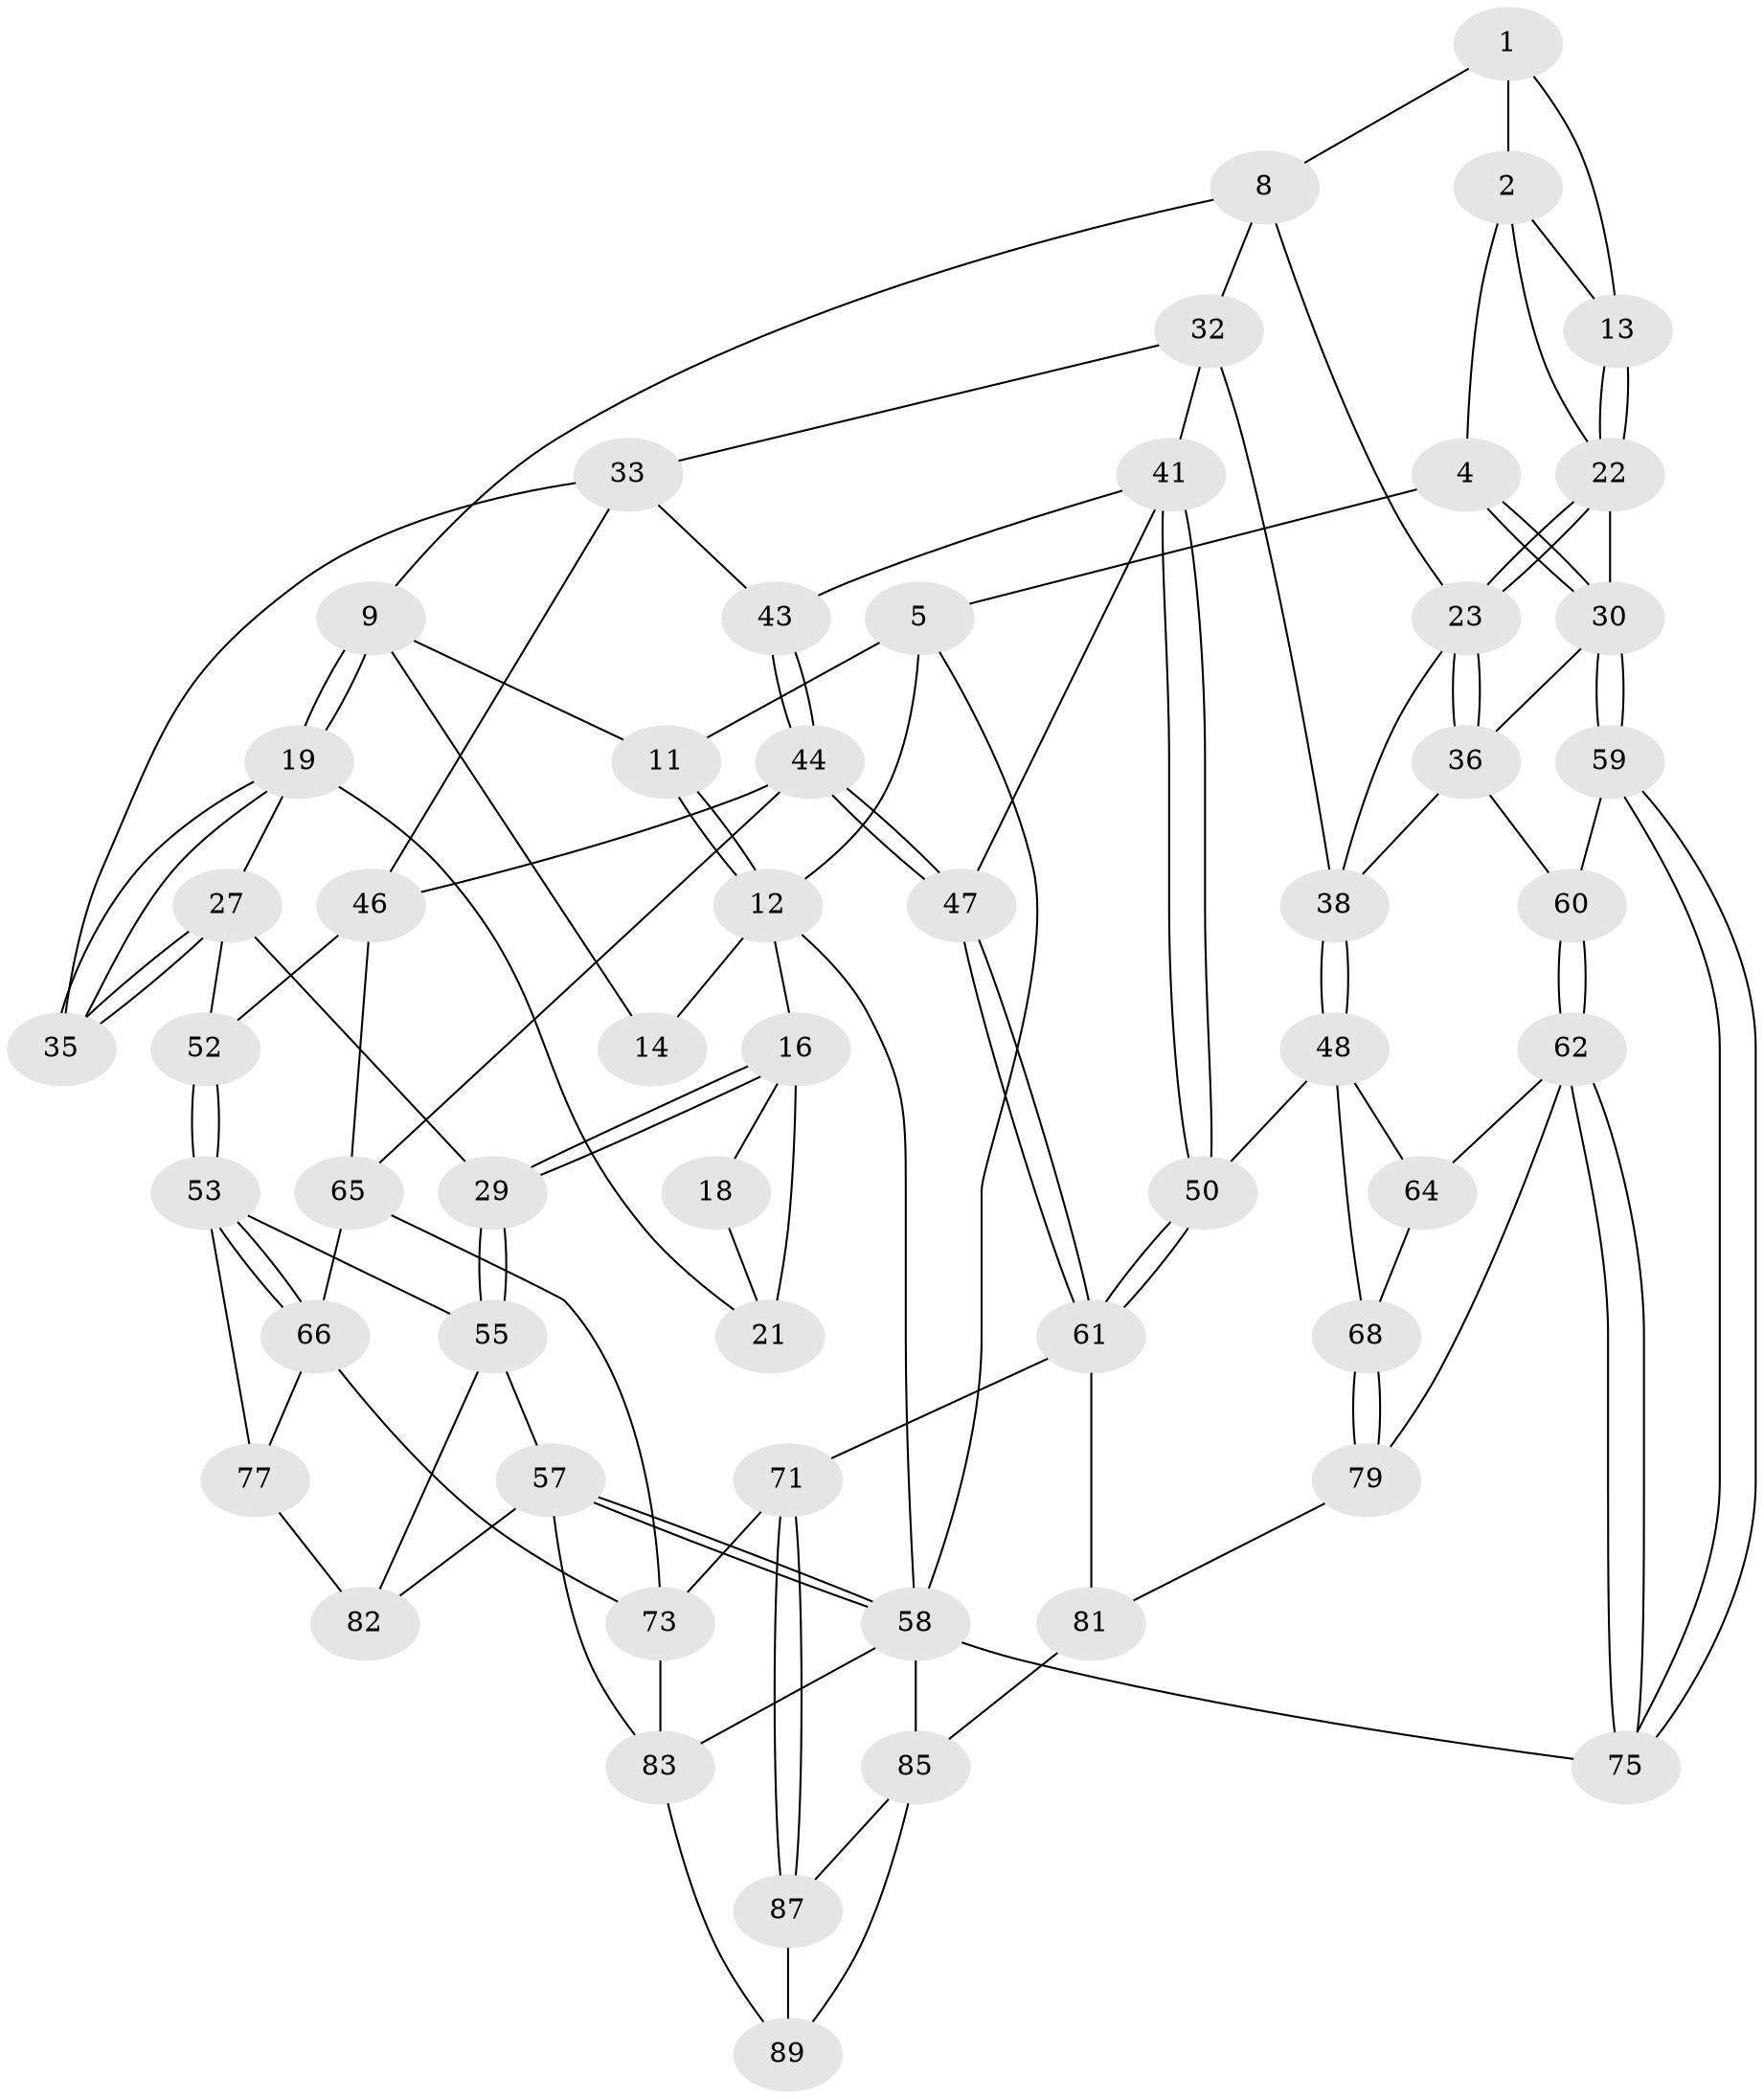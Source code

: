 // original degree distribution, {3: 0.044444444444444446, 4: 0.25555555555555554, 5: 0.4222222222222222, 6: 0.2777777777777778}
// Generated by graph-tools (version 1.1) at 2025/42/03/06/25 10:42:28]
// undirected, 55 vertices, 123 edges
graph export_dot {
graph [start="1"]
  node [color=gray90,style=filled];
  1 [pos="+0.7656204609290161+0.035976245803514516",super="+7"];
  2 [pos="+0.8830521495479728+0.17223610513293158",super="+3"];
  4 [pos="+1+0"];
  5 [pos="+1+0",super="+6"];
  8 [pos="+0.6173219244284649+0.26029034449521143",super="+25"];
  9 [pos="+0.435941287820959+0.1262941041146033",super="+10"];
  11 [pos="+0.4495229639179979+0"];
  12 [pos="+0+0",super="+15"];
  13 [pos="+0.8275457715796732+0.2148328637252316"];
  14 [pos="+0.20486448847360628+0.13103753832409923"];
  16 [pos="+0+0.22627950491006993",super="+17"];
  18 [pos="+0.1712653959113708+0.16060456515512897"];
  19 [pos="+0.37150128798179505+0.2895350531024617",super="+20"];
  21 [pos="+0.14240304790295985+0.26549207115470286"];
  22 [pos="+0.8474989326438184+0.3274898971629106",super="+26"];
  23 [pos="+0.8093153995799828+0.36036343119447073",super="+24"];
  27 [pos="+0.12851597755598762+0.36258018866713465",super="+28"];
  29 [pos="+0+0.4394277949961698"];
  30 [pos="+1+0.48683683164613567",super="+31"];
  32 [pos="+0.6351221647815463+0.37634584708106245",super="+40"];
  33 [pos="+0.5324569172690067+0.463901292447486",super="+34"];
  35 [pos="+0.36017827863755725+0.46915035584772696"];
  36 [pos="+0.849779846031057+0.5101655605955625",super="+37"];
  38 [pos="+0.8336513152882047+0.5354066124016592",super="+39"];
  41 [pos="+0.6462956042486537+0.5505523974487726",super="+42"];
  43 [pos="+0.5410559896431378+0.47645761663368086"];
  44 [pos="+0.5248587677022346+0.6341749162829927",super="+45"];
  46 [pos="+0.35033892026211977+0.5043435595302088",super="+51"];
  47 [pos="+0.5665679024036686+0.6458564933379928"];
  48 [pos="+0.8328137855768679+0.5404611322883065",super="+49"];
  50 [pos="+0.6449179827030943+0.6770389393843054"];
  52 [pos="+0.10373809052807648+0.4848881987684037"];
  53 [pos="+0.1334104408509256+0.6567746699049803",super="+54"];
  55 [pos="+0+0.6229041915899",super="+56"];
  57 [pos="+0+1",super="+84"];
  58 [pos="+0+1",super="+74"];
  59 [pos="+1+0.5635082973351252"];
  60 [pos="+0.9046987960430389+0.539424556554112"];
  61 [pos="+0.6377523266329568+0.6803796696910225",super="+70"];
  62 [pos="+1+0.7287436633919984",super="+63"];
  64 [pos="+0.8831821863878823+0.6380278406539065"];
  65 [pos="+0.27665146371976307+0.6323521497720062",super="+67"];
  66 [pos="+0.27512918002934306+0.633445478118676",super="+76"];
  68 [pos="+0.6991858424796544+0.6946684936240729",super="+69"];
  71 [pos="+0.4837291398857042+0.8457804369008012",super="+72"];
  73 [pos="+0.4198303655169391+0.8508313558529395",super="+78"];
  75 [pos="+1+0.7283610468831188"];
  77 [pos="+0.1268732572329161+0.7816974446315755"];
  79 [pos="+0.9102969209639518+0.7677784556517516",super="+80"];
  81 [pos="+0.7797377318757315+1"];
  82 [pos="+0.06917924581665831+0.8154485796240667"];
  83 [pos="+0.16567413894461488+1",super="+90"];
  85 [pos="+0.8056531004697816+1",super="+86"];
  87 [pos="+0.663778749071933+1",super="+88"];
  89 [pos="+0.42734808933199203+1"];
  1 -- 2;
  1 -- 8;
  1 -- 13;
  2 -- 13;
  2 -- 4;
  2 -- 22;
  4 -- 5;
  4 -- 30;
  4 -- 30;
  5 -- 12;
  5 -- 11;
  5 -- 58;
  8 -- 9;
  8 -- 32;
  8 -- 23;
  9 -- 19;
  9 -- 19;
  9 -- 11;
  9 -- 14;
  11 -- 12;
  11 -- 12;
  12 -- 58;
  12 -- 16;
  12 -- 14;
  13 -- 22;
  13 -- 22;
  16 -- 29;
  16 -- 29;
  16 -- 18;
  16 -- 21;
  18 -- 21;
  19 -- 35;
  19 -- 35;
  19 -- 27;
  19 -- 21;
  22 -- 23;
  22 -- 23;
  22 -- 30;
  23 -- 36;
  23 -- 36;
  23 -- 38;
  27 -- 35;
  27 -- 35;
  27 -- 52;
  27 -- 29;
  29 -- 55;
  29 -- 55;
  30 -- 59;
  30 -- 59;
  30 -- 36;
  32 -- 33;
  32 -- 41;
  32 -- 38;
  33 -- 43;
  33 -- 35;
  33 -- 46;
  36 -- 38;
  36 -- 60;
  38 -- 48;
  38 -- 48;
  41 -- 50;
  41 -- 50;
  41 -- 43;
  41 -- 47;
  43 -- 44;
  43 -- 44;
  44 -- 47;
  44 -- 47;
  44 -- 46;
  44 -- 65;
  46 -- 65;
  46 -- 52;
  47 -- 61;
  47 -- 61;
  48 -- 64;
  48 -- 50;
  48 -- 68;
  50 -- 61;
  50 -- 61;
  52 -- 53;
  52 -- 53;
  53 -- 66;
  53 -- 66;
  53 -- 77;
  53 -- 55;
  55 -- 57;
  55 -- 82;
  57 -- 58;
  57 -- 58;
  57 -- 82;
  57 -- 83;
  58 -- 83;
  58 -- 75;
  58 -- 85;
  59 -- 60;
  59 -- 75;
  59 -- 75;
  60 -- 62;
  60 -- 62;
  61 -- 81;
  61 -- 71;
  62 -- 75;
  62 -- 75;
  62 -- 64;
  62 -- 79;
  64 -- 68;
  65 -- 66;
  65 -- 73;
  66 -- 73;
  66 -- 77;
  68 -- 79 [weight=2];
  68 -- 79;
  71 -- 87 [weight=2];
  71 -- 87;
  71 -- 73;
  73 -- 83;
  77 -- 82;
  79 -- 81;
  81 -- 85;
  83 -- 89;
  85 -- 89;
  85 -- 87;
  87 -- 89;
}
